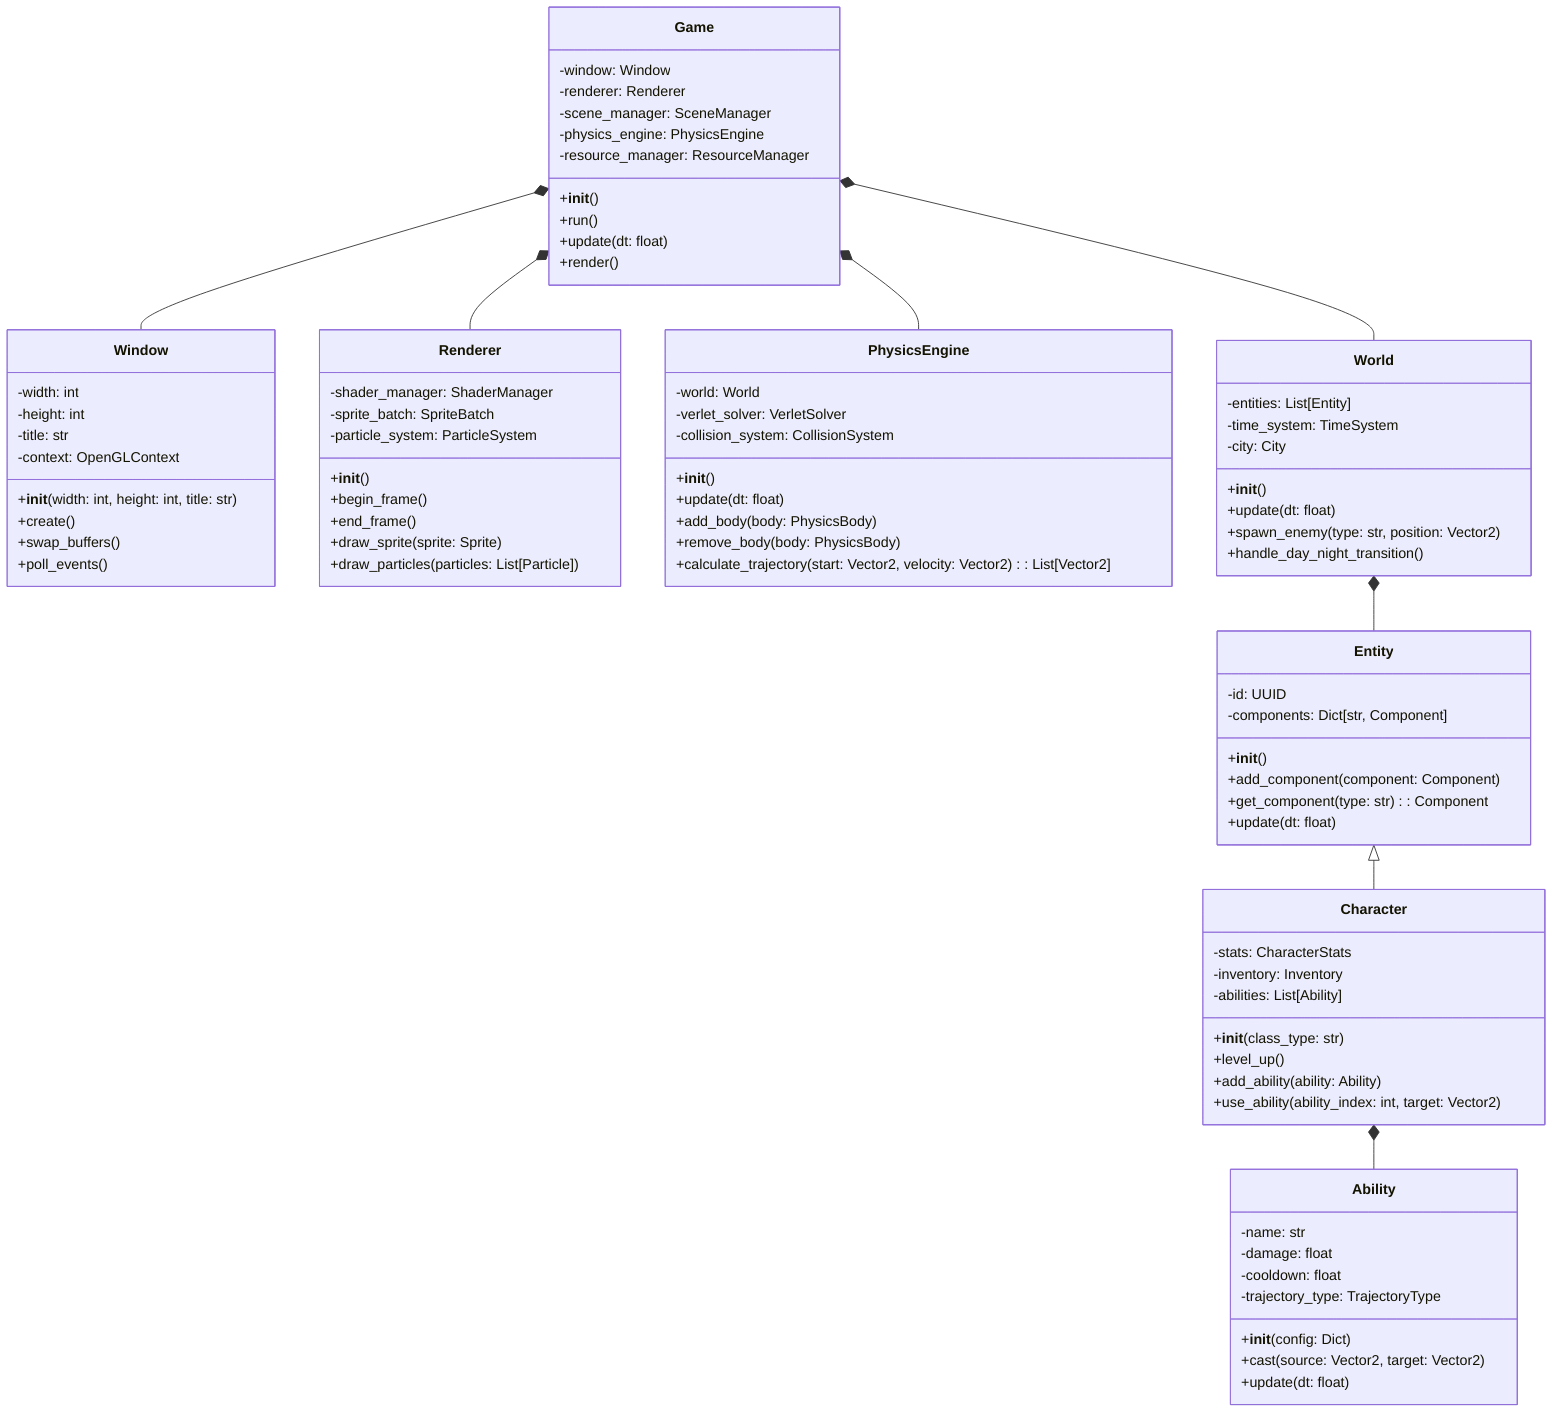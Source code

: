 classDiagram
    class Game {
        -window: Window
        -renderer: Renderer
        -scene_manager: SceneManager
        -physics_engine: PhysicsEngine
        -resource_manager: ResourceManager
        +__init__()
        +run()
        +update(dt: float)
        +render()
    }

    class Window {
        -width: int
        -height: int
        -title: str
        -context: OpenGLContext
        +__init__(width: int, height: int, title: str)
        +create()
        +swap_buffers()
        +poll_events()
    }

    class Renderer {
        -shader_manager: ShaderManager
        -sprite_batch: SpriteBatch
        -particle_system: ParticleSystem
        +__init__()
        +begin_frame()
        +end_frame()
        +draw_sprite(sprite: Sprite)
        +draw_particles(particles: List[Particle])
    }

    class PhysicsEngine {
        -world: World
        -verlet_solver: VerletSolver
        -collision_system: CollisionSystem
        +__init__()
        +update(dt: float)
        +add_body(body: PhysicsBody)
        +remove_body(body: PhysicsBody)
        +calculate_trajectory(start: Vector2, velocity: Vector2): List[Vector2]
    }

    class Entity {
        -id: UUID
        -components: Dict[str, Component]
        +__init__()
        +add_component(component: Component)
        +get_component(type: str): Component
        +update(dt: float)
    }

    class Character {
        -stats: CharacterStats
        -inventory: Inventory
        -abilities: List[Ability]
        +__init__(class_type: str)
        +level_up()
        +add_ability(ability: Ability)
        +use_ability(ability_index: int, target: Vector2)
    }

    class Ability {
        -name: str
        -damage: float
        -cooldown: float
        -trajectory_type: TrajectoryType
        +__init__(config: Dict)
        +cast(source: Vector2, target: Vector2)
        +update(dt: float)
    }

    class World {
        -entities: List[Entity]
        -time_system: TimeSystem
        -city: City
        +__init__()
        +update(dt: float)
        +spawn_enemy(type: str, position: Vector2)
        +handle_day_night_transition()
    }

    Game *-- Window
    Game *-- Renderer
    Game *-- PhysicsEngine
    Game *-- World
    Entity <|-- Character
    Character *-- Ability
    World *-- Entity